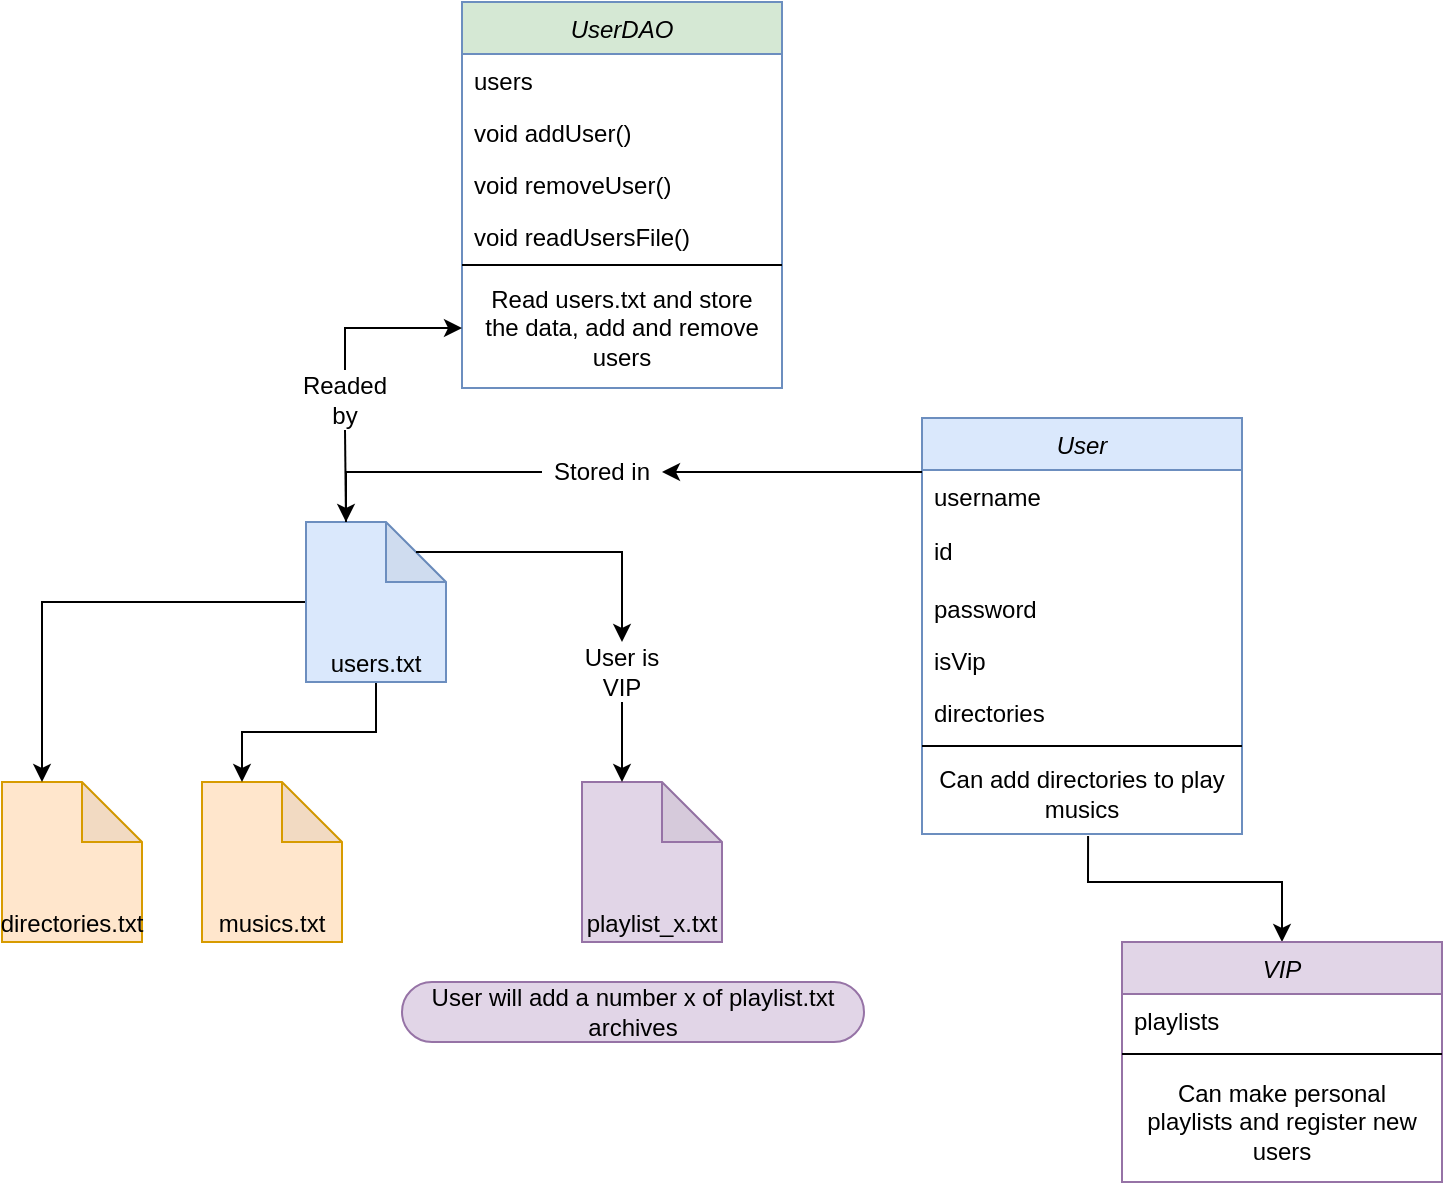 <mxfile version="21.3.7" type="github">
  <diagram id="C5RBs43oDa-KdzZeNtuy" name="Page-1">
    <mxGraphModel dx="1318" dy="532" grid="0" gridSize="10" guides="1" tooltips="1" connect="1" arrows="1" fold="1" page="1" pageScale="1" pageWidth="827" pageHeight="1169" background="none" math="0" shadow="0">
      <root>
        <mxCell id="WIyWlLk6GJQsqaUBKTNV-0" />
        <mxCell id="WIyWlLk6GJQsqaUBKTNV-1" parent="WIyWlLk6GJQsqaUBKTNV-0" />
        <mxCell id="d2733A3f9WElrhohXE2s-33" style="edgeStyle=orthogonalEdgeStyle;rounded=0;orthogonalLoop=1;jettySize=auto;html=1;entryX=0.5;entryY=0;entryDx=0;entryDy=0;exitX=0.519;exitY=1.025;exitDx=0;exitDy=0;exitPerimeter=0;" parent="WIyWlLk6GJQsqaUBKTNV-1" source="zkfFHV4jXpPFQw0GAbJ--5" target="d2733A3f9WElrhohXE2s-0" edge="1">
          <mxGeometry relative="1" as="geometry">
            <Array as="points">
              <mxPoint x="592" y="736" />
              <mxPoint x="689" y="736" />
            </Array>
          </mxGeometry>
        </mxCell>
        <mxCell id="zkfFHV4jXpPFQw0GAbJ--0" value="User" style="swimlane;fontStyle=2;align=center;verticalAlign=top;childLayout=stackLayout;horizontal=1;startSize=26;horizontalStack=0;resizeParent=1;resizeLast=0;collapsible=1;marginBottom=0;rounded=0;shadow=0;strokeWidth=1;fillColor=#dae8fc;strokeColor=#6c8ebf;" parent="WIyWlLk6GJQsqaUBKTNV-1" vertex="1">
          <mxGeometry x="509" y="504" width="160" height="208" as="geometry">
            <mxRectangle x="200" y="90" width="160" height="26" as="alternateBounds" />
          </mxGeometry>
        </mxCell>
        <mxCell id="zkfFHV4jXpPFQw0GAbJ--1" value="username" style="text;align=left;verticalAlign=top;spacingLeft=4;spacingRight=4;overflow=hidden;rotatable=0;points=[[0,0.5],[1,0.5]];portConstraint=eastwest;" parent="zkfFHV4jXpPFQw0GAbJ--0" vertex="1">
          <mxGeometry y="26" width="160" height="26" as="geometry" />
        </mxCell>
        <mxCell id="d2733A3f9WElrhohXE2s-36" value="id" style="text;strokeColor=none;align=left;fillColor=none;html=1;verticalAlign=middle;whiteSpace=wrap;rounded=0;spacingLeft=4;spacingRight=4;" parent="zkfFHV4jXpPFQw0GAbJ--0" vertex="1">
          <mxGeometry y="52" width="160" height="30" as="geometry" />
        </mxCell>
        <mxCell id="ESfHG1do7AvURLzTekSc-0" value="password" style="text;align=left;verticalAlign=top;spacingLeft=4;spacingRight=4;overflow=hidden;rotatable=0;points=[[0,0.5],[1,0.5]];portConstraint=eastwest;rounded=0;shadow=0;html=0;" parent="zkfFHV4jXpPFQw0GAbJ--0" vertex="1">
          <mxGeometry y="82" width="160" height="26" as="geometry" />
        </mxCell>
        <mxCell id="zkfFHV4jXpPFQw0GAbJ--2" value="isVip" style="text;align=left;verticalAlign=top;spacingLeft=4;spacingRight=4;overflow=hidden;rotatable=0;points=[[0,0.5],[1,0.5]];portConstraint=eastwest;rounded=0;shadow=0;html=0;" parent="zkfFHV4jXpPFQw0GAbJ--0" vertex="1">
          <mxGeometry y="108" width="160" height="26" as="geometry" />
        </mxCell>
        <mxCell id="zkfFHV4jXpPFQw0GAbJ--3" value="directories" style="text;align=left;verticalAlign=top;spacingLeft=4;spacingRight=4;overflow=hidden;rotatable=0;points=[[0,0.5],[1,0.5]];portConstraint=eastwest;rounded=0;shadow=0;html=0;" parent="zkfFHV4jXpPFQw0GAbJ--0" vertex="1">
          <mxGeometry y="134" width="160" height="26" as="geometry" />
        </mxCell>
        <mxCell id="zkfFHV4jXpPFQw0GAbJ--4" value="" style="line;html=1;strokeWidth=1;align=left;verticalAlign=middle;spacingTop=-1;spacingLeft=3;spacingRight=3;rotatable=0;labelPosition=right;points=[];portConstraint=eastwest;" parent="zkfFHV4jXpPFQw0GAbJ--0" vertex="1">
          <mxGeometry y="160" width="160" height="8" as="geometry" />
        </mxCell>
        <mxCell id="zkfFHV4jXpPFQw0GAbJ--5" value="Can add directories to play musics" style="text;align=center;verticalAlign=middle;spacingLeft=4;spacingRight=4;overflow=hidden;rotatable=0;points=[[0,0.5],[1,0.5]];portConstraint=eastwest;whiteSpace=wrap;" parent="zkfFHV4jXpPFQw0GAbJ--0" vertex="1">
          <mxGeometry y="168" width="160" height="40" as="geometry" />
        </mxCell>
        <mxCell id="d2733A3f9WElrhohXE2s-0" value="VIP" style="swimlane;fontStyle=2;align=center;verticalAlign=top;childLayout=stackLayout;horizontal=1;startSize=26;horizontalStack=0;resizeParent=1;resizeLast=0;collapsible=1;marginBottom=0;rounded=0;shadow=0;strokeWidth=1;fillColor=#e1d5e7;strokeColor=#9673a6;" parent="WIyWlLk6GJQsqaUBKTNV-1" vertex="1">
          <mxGeometry x="609" y="766" width="160" height="120" as="geometry">
            <mxRectangle x="200" y="90" width="160" height="26" as="alternateBounds" />
          </mxGeometry>
        </mxCell>
        <mxCell id="d2733A3f9WElrhohXE2s-1" value="playlists" style="text;align=left;verticalAlign=top;spacingLeft=4;spacingRight=4;overflow=hidden;rotatable=0;points=[[0,0.5],[1,0.5]];portConstraint=eastwest;" parent="d2733A3f9WElrhohXE2s-0" vertex="1">
          <mxGeometry y="26" width="160" height="26" as="geometry" />
        </mxCell>
        <mxCell id="d2733A3f9WElrhohXE2s-4" value="" style="line;html=1;strokeWidth=1;align=left;verticalAlign=middle;spacingTop=-1;spacingLeft=3;spacingRight=3;rotatable=0;labelPosition=right;points=[];portConstraint=eastwest;" parent="d2733A3f9WElrhohXE2s-0" vertex="1">
          <mxGeometry y="52" width="160" height="8" as="geometry" />
        </mxCell>
        <mxCell id="d2733A3f9WElrhohXE2s-5" value="Can make personal playlists and register new users" style="text;align=center;verticalAlign=middle;spacingLeft=4;spacingRight=4;overflow=hidden;rotatable=0;points=[[0,0.5],[1,0.5]];portConstraint=eastwest;whiteSpace=wrap;" parent="d2733A3f9WElrhohXE2s-0" vertex="1">
          <mxGeometry y="60" width="160" height="60" as="geometry" />
        </mxCell>
        <mxCell id="d2733A3f9WElrhohXE2s-13" value="directories.txt&lt;br&gt;" style="shape=note;whiteSpace=wrap;html=1;backgroundOutline=1;darkOpacity=0.05;fillColor=#ffe6cc;strokeColor=#d79b00;verticalAlign=bottom;" parent="WIyWlLk6GJQsqaUBKTNV-1" vertex="1">
          <mxGeometry x="49" y="686" width="70" height="80" as="geometry" />
        </mxCell>
        <mxCell id="d2733A3f9WElrhohXE2s-14" value="musics.txt&lt;br&gt;" style="shape=note;whiteSpace=wrap;html=1;backgroundOutline=1;darkOpacity=0.05;fillColor=#ffe6cc;strokeColor=#d79b00;verticalAlign=bottom;" parent="WIyWlLk6GJQsqaUBKTNV-1" vertex="1">
          <mxGeometry x="149" y="686" width="70" height="80" as="geometry" />
        </mxCell>
        <mxCell id="d2733A3f9WElrhohXE2s-15" value="playlist_x.txt" style="shape=note;whiteSpace=wrap;html=1;backgroundOutline=1;darkOpacity=0.05;fillColor=#e1d5e7;strokeColor=#9673a6;verticalAlign=bottom;" parent="WIyWlLk6GJQsqaUBKTNV-1" vertex="1">
          <mxGeometry x="339" y="686" width="70" height="80" as="geometry" />
        </mxCell>
        <mxCell id="d2733A3f9WElrhohXE2s-31" style="edgeStyle=orthogonalEdgeStyle;rounded=0;orthogonalLoop=1;jettySize=auto;html=1;entryX=0;entryY=0;entryDx=20;entryDy=0;entryPerimeter=0;" parent="WIyWlLk6GJQsqaUBKTNV-1" source="d2733A3f9WElrhohXE2s-16" target="d2733A3f9WElrhohXE2s-14" edge="1">
          <mxGeometry relative="1" as="geometry" />
        </mxCell>
        <mxCell id="d2733A3f9WElrhohXE2s-32" style="edgeStyle=orthogonalEdgeStyle;rounded=0;orthogonalLoop=1;jettySize=auto;html=1;entryX=0;entryY=0;entryDx=20;entryDy=0;entryPerimeter=0;" parent="WIyWlLk6GJQsqaUBKTNV-1" source="d2733A3f9WElrhohXE2s-16" target="d2733A3f9WElrhohXE2s-13" edge="1">
          <mxGeometry relative="1" as="geometry" />
        </mxCell>
        <mxCell id="d2733A3f9WElrhohXE2s-41" style="edgeStyle=orthogonalEdgeStyle;rounded=0;orthogonalLoop=1;jettySize=auto;html=1;entryX=0;entryY=0;entryDx=20;entryDy=0;entryPerimeter=0;" parent="WIyWlLk6GJQsqaUBKTNV-1" source="d2733A3f9WElrhohXE2s-42" target="d2733A3f9WElrhohXE2s-15" edge="1">
          <mxGeometry relative="1" as="geometry" />
        </mxCell>
        <mxCell id="d2733A3f9WElrhohXE2s-16" value="users.txt" style="shape=note;whiteSpace=wrap;html=1;backgroundOutline=1;darkOpacity=0.05;fillColor=#dae8fc;strokeColor=#6c8ebf;verticalAlign=bottom;" parent="WIyWlLk6GJQsqaUBKTNV-1" vertex="1">
          <mxGeometry x="201" y="556" width="70" height="80" as="geometry" />
        </mxCell>
        <mxCell id="d2733A3f9WElrhohXE2s-43" value="" style="edgeStyle=orthogonalEdgeStyle;rounded=0;orthogonalLoop=1;jettySize=auto;html=1;entryX=0.5;entryY=0;entryDx=0;entryDy=0;exitX=0;exitY=0;exitDx=55;exitDy=15;exitPerimeter=0;" parent="WIyWlLk6GJQsqaUBKTNV-1" source="d2733A3f9WElrhohXE2s-16" target="d2733A3f9WElrhohXE2s-42" edge="1">
          <mxGeometry relative="1" as="geometry">
            <mxPoint x="289" y="576" as="sourcePoint" />
            <mxPoint x="329" y="726" as="targetPoint" />
          </mxGeometry>
        </mxCell>
        <mxCell id="d2733A3f9WElrhohXE2s-42" value="User is VIP" style="text;html=1;strokeColor=none;fillColor=none;align=center;verticalAlign=middle;whiteSpace=wrap;rounded=0;" parent="WIyWlLk6GJQsqaUBKTNV-1" vertex="1">
          <mxGeometry x="329" y="616" width="60" height="30" as="geometry" />
        </mxCell>
        <mxCell id="d2733A3f9WElrhohXE2s-44" style="edgeStyle=orthogonalEdgeStyle;rounded=0;orthogonalLoop=1;jettySize=auto;html=1;entryX=0;entryY=0;entryDx=20;entryDy=0;entryPerimeter=0;" parent="WIyWlLk6GJQsqaUBKTNV-1" source="d2733A3f9WElrhohXE2s-45" target="d2733A3f9WElrhohXE2s-16" edge="1">
          <mxGeometry relative="1" as="geometry" />
        </mxCell>
        <mxCell id="d2733A3f9WElrhohXE2s-46" value="" style="edgeStyle=orthogonalEdgeStyle;rounded=0;orthogonalLoop=1;jettySize=auto;html=1;entryX=1;entryY=0.5;entryDx=0;entryDy=0;" parent="WIyWlLk6GJQsqaUBKTNV-1" source="zkfFHV4jXpPFQw0GAbJ--1" target="d2733A3f9WElrhohXE2s-45" edge="1">
          <mxGeometry relative="1" as="geometry">
            <mxPoint x="499" y="555" as="sourcePoint" />
            <mxPoint x="439" y="556" as="targetPoint" />
            <Array as="points">
              <mxPoint x="489" y="531" />
              <mxPoint x="489" y="531" />
            </Array>
          </mxGeometry>
        </mxCell>
        <mxCell id="d2733A3f9WElrhohXE2s-45" value="Stored in" style="text;html=1;strokeColor=none;fillColor=none;align=center;verticalAlign=middle;whiteSpace=wrap;rounded=0;" parent="WIyWlLk6GJQsqaUBKTNV-1" vertex="1">
          <mxGeometry x="319" y="516" width="60" height="30" as="geometry" />
        </mxCell>
        <mxCell id="d2733A3f9WElrhohXE2s-48" value="User will add a number x of playlist.txt archives" style="whiteSpace=wrap;html=1;rounded=1;arcSize=50;align=center;verticalAlign=middle;strokeWidth=1;autosize=1;spacing=4;treeFolding=1;treeMoving=1;newEdgeStyle={&quot;edgeStyle&quot;:&quot;entityRelationEdgeStyle&quot;,&quot;startArrow&quot;:&quot;none&quot;,&quot;endArrow&quot;:&quot;none&quot;,&quot;segment&quot;:10,&quot;curved&quot;:1,&quot;sourcePerimeterSpacing&quot;:0,&quot;targetPerimeterSpacing&quot;:0};fillColor=#e1d5e7;strokeColor=#9673a6;" parent="WIyWlLk6GJQsqaUBKTNV-1" vertex="1" collapsed="1">
          <mxGeometry x="249" y="786" width="231" height="30" as="geometry" />
        </mxCell>
        <mxCell id="gpaYCUJTYmMJ7o61LdTb-0" value="UserDAO" style="swimlane;fontStyle=2;align=center;verticalAlign=top;childLayout=stackLayout;horizontal=1;startSize=26;horizontalStack=0;resizeParent=1;resizeLast=0;collapsible=1;marginBottom=0;rounded=0;shadow=0;strokeWidth=1;fillColor=#D5E8D4;strokeColor=#6c8ebf;" vertex="1" parent="WIyWlLk6GJQsqaUBKTNV-1">
          <mxGeometry x="279" y="296" width="160" height="193" as="geometry">
            <mxRectangle x="200" y="90" width="160" height="26" as="alternateBounds" />
          </mxGeometry>
        </mxCell>
        <mxCell id="gpaYCUJTYmMJ7o61LdTb-1" value="users" style="text;align=left;verticalAlign=top;spacingLeft=4;spacingRight=4;overflow=hidden;rotatable=0;points=[[0,0.5],[1,0.5]];portConstraint=eastwest;" vertex="1" parent="gpaYCUJTYmMJ7o61LdTb-0">
          <mxGeometry y="26" width="160" height="26" as="geometry" />
        </mxCell>
        <mxCell id="gpaYCUJTYmMJ7o61LdTb-9" value="void addUser()" style="text;align=left;verticalAlign=top;spacingLeft=4;spacingRight=4;overflow=hidden;rotatable=0;points=[[0,0.5],[1,0.5]];portConstraint=eastwest;" vertex="1" parent="gpaYCUJTYmMJ7o61LdTb-0">
          <mxGeometry y="52" width="160" height="26" as="geometry" />
        </mxCell>
        <mxCell id="gpaYCUJTYmMJ7o61LdTb-12" value="void removeUser()&#xa;" style="text;align=left;verticalAlign=top;spacingLeft=4;spacingRight=4;overflow=hidden;rotatable=0;points=[[0,0.5],[1,0.5]];portConstraint=eastwest;" vertex="1" parent="gpaYCUJTYmMJ7o61LdTb-0">
          <mxGeometry y="78" width="160" height="26" as="geometry" />
        </mxCell>
        <mxCell id="gpaYCUJTYmMJ7o61LdTb-10" value="void readUsersFile()" style="text;align=left;verticalAlign=top;spacingLeft=4;spacingRight=4;overflow=hidden;rotatable=0;points=[[0,0.5],[1,0.5]];portConstraint=eastwest;" vertex="1" parent="gpaYCUJTYmMJ7o61LdTb-0">
          <mxGeometry y="104" width="160" height="26" as="geometry" />
        </mxCell>
        <mxCell id="gpaYCUJTYmMJ7o61LdTb-6" value="" style="line;html=1;strokeWidth=1;align=left;verticalAlign=middle;spacingTop=-1;spacingLeft=3;spacingRight=3;rotatable=0;labelPosition=right;points=[];portConstraint=eastwest;" vertex="1" parent="gpaYCUJTYmMJ7o61LdTb-0">
          <mxGeometry y="130" width="160" height="3" as="geometry" />
        </mxCell>
        <mxCell id="gpaYCUJTYmMJ7o61LdTb-7" value="Read users.txt and store the data, add and remove users" style="text;align=center;verticalAlign=middle;spacingLeft=4;spacingRight=4;overflow=hidden;rotatable=0;points=[[0,0.5],[1,0.5]];portConstraint=eastwest;whiteSpace=wrap;" vertex="1" parent="gpaYCUJTYmMJ7o61LdTb-0">
          <mxGeometry y="133" width="160" height="60" as="geometry" />
        </mxCell>
        <mxCell id="gpaYCUJTYmMJ7o61LdTb-18" value="" style="endArrow=classic;html=1;rounded=0;entryX=0;entryY=0.5;entryDx=0;entryDy=0;edgeStyle=orthogonalEdgeStyle;exitX=0.5;exitY=0;exitDx=0;exitDy=0;" edge="1" parent="WIyWlLk6GJQsqaUBKTNV-1" source="gpaYCUJTYmMJ7o61LdTb-19" target="gpaYCUJTYmMJ7o61LdTb-7">
          <mxGeometry width="50" height="50" relative="1" as="geometry">
            <mxPoint x="219" y="473" as="sourcePoint" />
            <mxPoint x="488" y="485" as="targetPoint" />
            <Array as="points">
              <mxPoint x="221" y="459" />
            </Array>
          </mxGeometry>
        </mxCell>
        <mxCell id="gpaYCUJTYmMJ7o61LdTb-19" value="Readed by" style="text;html=1;strokeColor=none;fillColor=none;align=center;verticalAlign=middle;whiteSpace=wrap;rounded=0;" vertex="1" parent="WIyWlLk6GJQsqaUBKTNV-1">
          <mxGeometry x="192" y="480" width="57" height="30" as="geometry" />
        </mxCell>
        <mxCell id="gpaYCUJTYmMJ7o61LdTb-33" value="" style="endArrow=none;html=1;rounded=0;exitX=0;exitY=0;exitDx=20;exitDy=0;exitPerimeter=0;entryX=0.5;entryY=1;entryDx=0;entryDy=0;" edge="1" parent="WIyWlLk6GJQsqaUBKTNV-1" source="d2733A3f9WElrhohXE2s-16" target="gpaYCUJTYmMJ7o61LdTb-19">
          <mxGeometry width="50" height="50" relative="1" as="geometry">
            <mxPoint x="226" y="566" as="sourcePoint" />
            <mxPoint x="276" y="516" as="targetPoint" />
          </mxGeometry>
        </mxCell>
      </root>
    </mxGraphModel>
  </diagram>
</mxfile>
